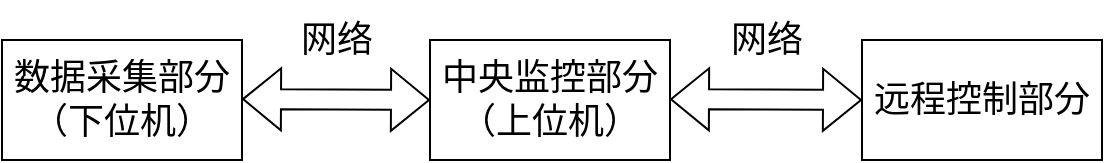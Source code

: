 <mxfile version="27.1.3">
  <diagram name="第 1 页" id="ePOUjgFejFueC9woauqo">
    <mxGraphModel dx="809" dy="449" grid="1" gridSize="10" guides="1" tooltips="1" connect="1" arrows="1" fold="1" page="1" pageScale="1" pageWidth="827" pageHeight="1169" math="0" shadow="0">
      <root>
        <mxCell id="0" />
        <mxCell id="1" parent="0" />
        <mxCell id="kM_0o-xShKO7kopSCm6_-2" value="&lt;font face=&quot;SimSun&quot; style=&quot;font-size: 18px;&quot;&gt;数据采集部分&lt;/font&gt;&lt;div&gt;&lt;font face=&quot;SimSun&quot; style=&quot;font-size: 18px;&quot;&gt;（下位机）&lt;/font&gt;&lt;/div&gt;" style="rounded=0;whiteSpace=wrap;html=1;" vertex="1" parent="1">
          <mxGeometry x="80" y="160" width="120" height="60" as="geometry" />
        </mxCell>
        <mxCell id="kM_0o-xShKO7kopSCm6_-8" value="&lt;span style=&quot;font-size: 18px;&quot;&gt;网络&lt;/span&gt;" style="text;html=1;align=center;verticalAlign=middle;resizable=0;points=[];autosize=1;strokeColor=none;fillColor=none;fontFamily=SimSun;" vertex="1" parent="1">
          <mxGeometry x="217" y="140" width="60" height="40" as="geometry" />
        </mxCell>
        <mxCell id="kM_0o-xShKO7kopSCm6_-12" value="&lt;font face=&quot;SimSun&quot; style=&quot;font-size: 18px;&quot;&gt;中央监控部分&lt;/font&gt;&lt;div&gt;&lt;font face=&quot;SimSun&quot; style=&quot;font-size: 18px;&quot;&gt;（上位机）&lt;/font&gt;&lt;/div&gt;" style="rounded=0;whiteSpace=wrap;html=1;" vertex="1" parent="1">
          <mxGeometry x="294" y="160" width="120" height="60" as="geometry" />
        </mxCell>
        <mxCell id="kM_0o-xShKO7kopSCm6_-13" value="&lt;span style=&quot;font-family: SimSun; font-size: 18px;&quot;&gt;远程控制部分&lt;/span&gt;" style="rounded=0;whiteSpace=wrap;html=1;" vertex="1" parent="1">
          <mxGeometry x="510" y="160" width="120" height="60" as="geometry" />
        </mxCell>
        <mxCell id="kM_0o-xShKO7kopSCm6_-14" value="" style="shape=flexArrow;endArrow=classic;startArrow=classic;html=1;rounded=0;entryX=0;entryY=0.5;entryDx=0;entryDy=0;" edge="1" parent="1" target="kM_0o-xShKO7kopSCm6_-12">
          <mxGeometry width="100" height="100" relative="1" as="geometry">
            <mxPoint x="200" y="189.55" as="sourcePoint" />
            <mxPoint x="290" y="190" as="targetPoint" />
          </mxGeometry>
        </mxCell>
        <mxCell id="kM_0o-xShKO7kopSCm6_-15" value="" style="shape=flexArrow;endArrow=classic;startArrow=classic;html=1;rounded=0;entryX=0;entryY=0.5;entryDx=0;entryDy=0;entryPerimeter=0;" edge="1" parent="1" target="kM_0o-xShKO7kopSCm6_-13">
          <mxGeometry width="100" height="100" relative="1" as="geometry">
            <mxPoint x="414" y="189.58" as="sourcePoint" />
            <mxPoint x="508" y="190.03" as="targetPoint" />
          </mxGeometry>
        </mxCell>
        <mxCell id="kM_0o-xShKO7kopSCm6_-16" value="&lt;span style=&quot;font-size: 18px;&quot;&gt;网络&lt;/span&gt;" style="text;html=1;align=center;verticalAlign=middle;resizable=0;points=[];autosize=1;strokeColor=none;fillColor=none;fontFamily=SimSun;" vertex="1" parent="1">
          <mxGeometry x="432" y="140" width="60" height="40" as="geometry" />
        </mxCell>
      </root>
    </mxGraphModel>
  </diagram>
</mxfile>
